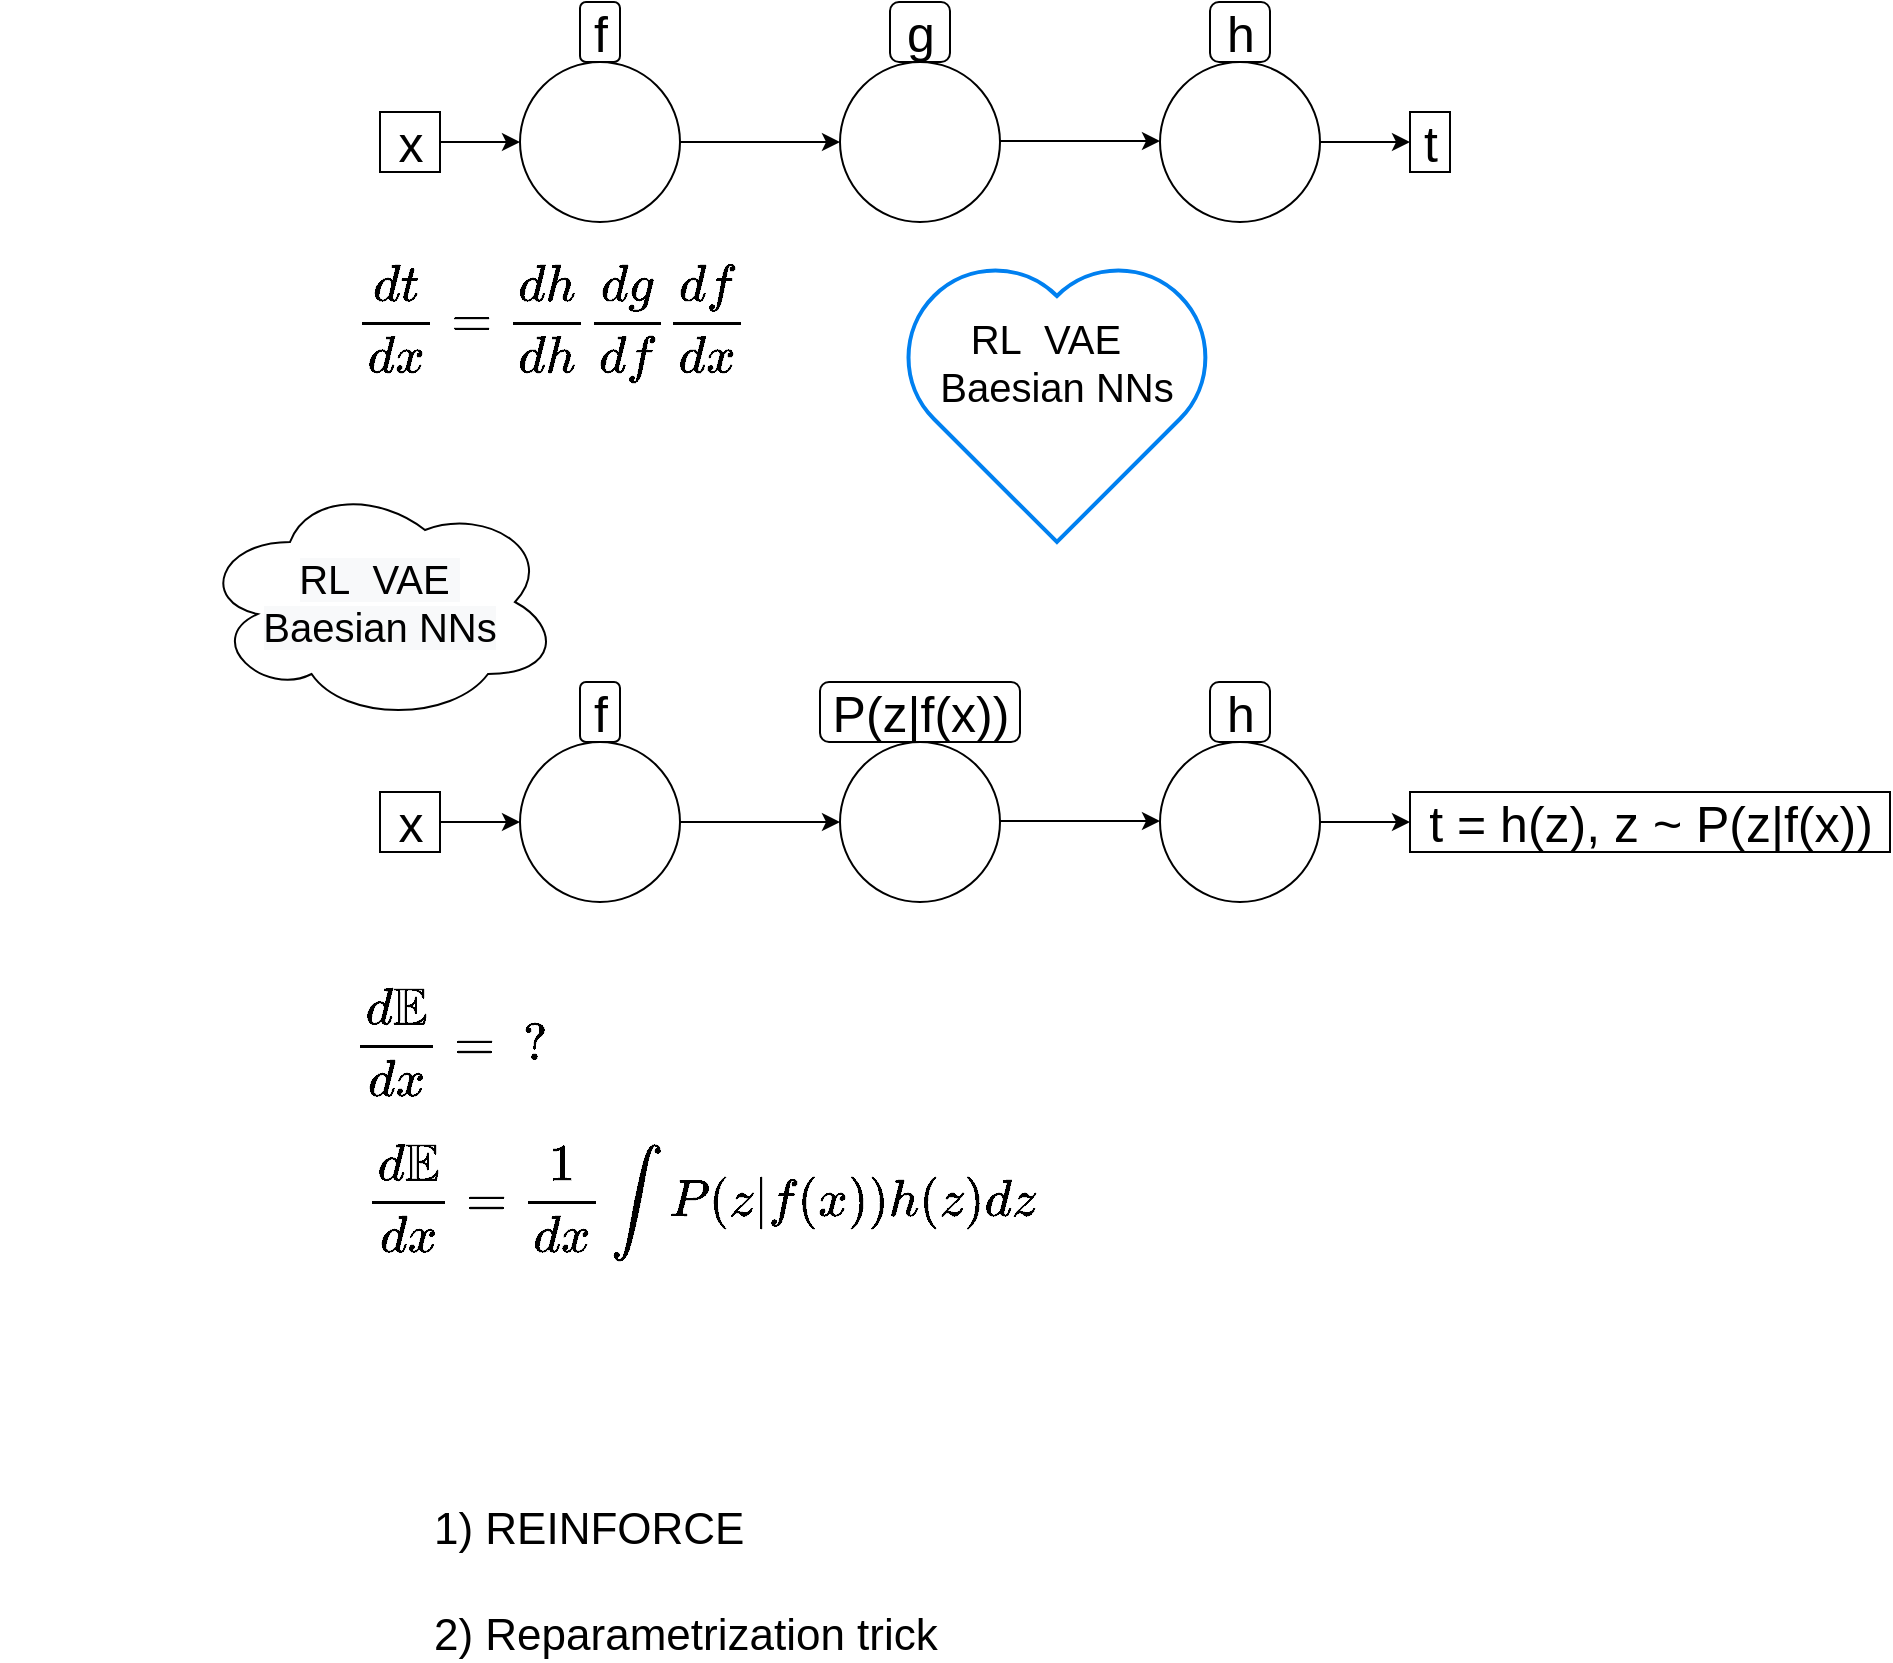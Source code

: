 <mxfile version="13.10.4" type="github"><diagram id="Gkt4l7IuWjfQlbtYR7Q4" name="Page-1"><mxGraphModel dx="1891" dy="516" grid="1" gridSize="10" guides="1" tooltips="1" connect="1" arrows="1" fold="1" page="1" pageScale="1" pageWidth="827" pageHeight="1169" math="1" shadow="0"><root><mxCell id="0"/><mxCell id="1" parent="0"/><mxCell id="qXdCT25wJeQhrunfbjSf-1" value="" style="ellipse;whiteSpace=wrap;html=1;aspect=fixed;" vertex="1" parent="1"><mxGeometry x="160" y="420" width="80" height="80" as="geometry"/></mxCell><mxCell id="qXdCT25wJeQhrunfbjSf-2" value="" style="ellipse;whiteSpace=wrap;html=1;aspect=fixed;" vertex="1" parent="1"><mxGeometry x="320" y="420" width="80" height="80" as="geometry"/></mxCell><mxCell id="qXdCT25wJeQhrunfbjSf-19" value="" style="edgeStyle=orthogonalEdgeStyle;rounded=0;orthogonalLoop=1;jettySize=auto;html=1;" edge="1" parent="1" source="qXdCT25wJeQhrunfbjSf-3"><mxGeometry relative="1" as="geometry"><mxPoint x="605" y="460" as="targetPoint"/></mxGeometry></mxCell><mxCell id="qXdCT25wJeQhrunfbjSf-3" value="" style="ellipse;whiteSpace=wrap;html=1;aspect=fixed;" vertex="1" parent="1"><mxGeometry x="480" y="420" width="80" height="80" as="geometry"/></mxCell><mxCell id="qXdCT25wJeQhrunfbjSf-4" value="" style="endArrow=classic;html=1;exitX=1;exitY=0.5;exitDx=0;exitDy=0;entryX=0;entryY=0.5;entryDx=0;entryDy=0;" edge="1" parent="1" source="qXdCT25wJeQhrunfbjSf-1" target="qXdCT25wJeQhrunfbjSf-2"><mxGeometry width="50" height="50" relative="1" as="geometry"><mxPoint x="470" y="580" as="sourcePoint"/><mxPoint x="520" y="530" as="targetPoint"/></mxGeometry></mxCell><mxCell id="qXdCT25wJeQhrunfbjSf-8" value="" style="endArrow=classic;html=1;exitX=1;exitY=0.5;exitDx=0;exitDy=0;entryX=0;entryY=0.5;entryDx=0;entryDy=0;" edge="1" parent="1"><mxGeometry width="50" height="50" relative="1" as="geometry"><mxPoint x="400" y="459.5" as="sourcePoint"/><mxPoint x="480" y="459.5" as="targetPoint"/></mxGeometry></mxCell><mxCell id="qXdCT25wJeQhrunfbjSf-16" value="" style="edgeStyle=orthogonalEdgeStyle;rounded=0;orthogonalLoop=1;jettySize=auto;html=1;" edge="1" parent="1" source="qXdCT25wJeQhrunfbjSf-14" target="qXdCT25wJeQhrunfbjSf-1"><mxGeometry relative="1" as="geometry"/></mxCell><mxCell id="qXdCT25wJeQhrunfbjSf-14" value="&lt;font size=&quot;1&quot;&gt;&lt;span style=&quot;font-size: 25px&quot;&gt;x&lt;/span&gt;&lt;/font&gt;" style="text;html=1;align=center;verticalAlign=middle;resizable=0;points=[];autosize=1;strokeColor=#000000;" vertex="1" parent="1"><mxGeometry x="90" y="445" width="30" height="30" as="geometry"/></mxCell><mxCell id="qXdCT25wJeQhrunfbjSf-20" value="&lt;font style=&quot;font-size: 25px&quot;&gt;t = h(z), z ~ P(z|f(x))&lt;/font&gt;" style="text;html=1;align=center;verticalAlign=middle;resizable=0;points=[];autosize=1;strokeColor=#000000;" vertex="1" parent="1"><mxGeometry x="605" y="445" width="240" height="30" as="geometry"/></mxCell><mxCell id="qXdCT25wJeQhrunfbjSf-21" value="&lt;font size=&quot;1&quot;&gt;&lt;span style=&quot;font-size: 25px&quot;&gt;f&lt;/span&gt;&lt;/font&gt;" style="text;html=1;align=center;verticalAlign=middle;resizable=0;points=[];autosize=1;strokeColor=#000000;rounded=1;" vertex="1" parent="1"><mxGeometry x="190" y="390" width="20" height="30" as="geometry"/></mxCell><mxCell id="qXdCT25wJeQhrunfbjSf-23" value="&lt;span style=&quot;font-size: 25px&quot;&gt;P(z|f(x))&lt;/span&gt;" style="text;html=1;align=center;verticalAlign=middle;resizable=0;points=[];autosize=1;strokeColor=#000000;rounded=1;" vertex="1" parent="1"><mxGeometry x="310" y="390" width="100" height="30" as="geometry"/></mxCell><mxCell id="qXdCT25wJeQhrunfbjSf-24" value="&lt;span style=&quot;font-size: 25px&quot;&gt;h&lt;/span&gt;" style="text;html=1;align=center;verticalAlign=middle;resizable=0;points=[];autosize=1;strokeColor=#000000;rounded=1;" vertex="1" parent="1"><mxGeometry x="505" y="390" width="30" height="30" as="geometry"/></mxCell><mxCell id="qXdCT25wJeQhrunfbjSf-36" value="" style="ellipse;whiteSpace=wrap;html=1;aspect=fixed;" vertex="1" parent="1"><mxGeometry x="160" y="80" width="80" height="80" as="geometry"/></mxCell><mxCell id="qXdCT25wJeQhrunfbjSf-37" value="" style="ellipse;whiteSpace=wrap;html=1;aspect=fixed;" vertex="1" parent="1"><mxGeometry x="320" y="80" width="80" height="80" as="geometry"/></mxCell><mxCell id="qXdCT25wJeQhrunfbjSf-38" value="" style="edgeStyle=orthogonalEdgeStyle;rounded=0;orthogonalLoop=1;jettySize=auto;html=1;" edge="1" parent="1" source="qXdCT25wJeQhrunfbjSf-39"><mxGeometry relative="1" as="geometry"><mxPoint x="605" y="120" as="targetPoint"/></mxGeometry></mxCell><mxCell id="qXdCT25wJeQhrunfbjSf-39" value="" style="ellipse;whiteSpace=wrap;html=1;aspect=fixed;" vertex="1" parent="1"><mxGeometry x="480" y="80" width="80" height="80" as="geometry"/></mxCell><mxCell id="qXdCT25wJeQhrunfbjSf-40" value="" style="endArrow=classic;html=1;exitX=1;exitY=0.5;exitDx=0;exitDy=0;entryX=0;entryY=0.5;entryDx=0;entryDy=0;" edge="1" parent="1" source="qXdCT25wJeQhrunfbjSf-36" target="qXdCT25wJeQhrunfbjSf-37"><mxGeometry width="50" height="50" relative="1" as="geometry"><mxPoint x="470" y="240" as="sourcePoint"/><mxPoint x="520" y="190" as="targetPoint"/></mxGeometry></mxCell><mxCell id="qXdCT25wJeQhrunfbjSf-41" value="" style="endArrow=classic;html=1;exitX=1;exitY=0.5;exitDx=0;exitDy=0;entryX=0;entryY=0.5;entryDx=0;entryDy=0;" edge="1" parent="1"><mxGeometry width="50" height="50" relative="1" as="geometry"><mxPoint x="400" y="119.5" as="sourcePoint"/><mxPoint x="480" y="119.5" as="targetPoint"/></mxGeometry></mxCell><mxCell id="qXdCT25wJeQhrunfbjSf-42" value="" style="edgeStyle=orthogonalEdgeStyle;rounded=0;orthogonalLoop=1;jettySize=auto;html=1;" edge="1" parent="1" source="qXdCT25wJeQhrunfbjSf-43" target="qXdCT25wJeQhrunfbjSf-36"><mxGeometry relative="1" as="geometry"/></mxCell><mxCell id="qXdCT25wJeQhrunfbjSf-43" value="&lt;font size=&quot;1&quot;&gt;&lt;span style=&quot;font-size: 25px&quot;&gt;x&lt;/span&gt;&lt;/font&gt;" style="text;html=1;align=center;verticalAlign=middle;resizable=0;points=[];autosize=1;strokeColor=#000000;" vertex="1" parent="1"><mxGeometry x="90" y="105" width="30" height="30" as="geometry"/></mxCell><mxCell id="qXdCT25wJeQhrunfbjSf-44" value="&lt;font style=&quot;font-size: 25px&quot;&gt;t&lt;/font&gt;" style="text;html=1;align=center;verticalAlign=middle;resizable=0;points=[];autosize=1;strokeColor=#000000;" vertex="1" parent="1"><mxGeometry x="605" y="105" width="20" height="30" as="geometry"/></mxCell><mxCell id="qXdCT25wJeQhrunfbjSf-45" value="&lt;font size=&quot;1&quot;&gt;&lt;span style=&quot;font-size: 25px&quot;&gt;f&lt;/span&gt;&lt;/font&gt;" style="text;html=1;align=center;verticalAlign=middle;resizable=0;points=[];autosize=1;strokeColor=#000000;rounded=1;" vertex="1" parent="1"><mxGeometry x="190" y="50" width="20" height="30" as="geometry"/></mxCell><mxCell id="qXdCT25wJeQhrunfbjSf-46" value="&lt;span style=&quot;font-size: 25px&quot;&gt;g&lt;/span&gt;" style="text;html=1;align=center;verticalAlign=middle;resizable=0;points=[];autosize=1;strokeColor=#000000;rounded=1;" vertex="1" parent="1"><mxGeometry x="345" y="50" width="30" height="30" as="geometry"/></mxCell><mxCell id="qXdCT25wJeQhrunfbjSf-47" value="&lt;span style=&quot;font-size: 25px&quot;&gt;h&lt;/span&gt;" style="text;html=1;align=center;verticalAlign=middle;resizable=0;points=[];autosize=1;strokeColor=#000000;rounded=1;" vertex="1" parent="1"><mxGeometry x="505" y="50" width="30" height="30" as="geometry"/></mxCell><mxCell id="qXdCT25wJeQhrunfbjSf-51" value="&lt;font style=&quot;font-size: 22px&quot;&gt;$$&lt;br&gt;\dfrac{dt}{dx} = \dfrac{dh}{dh}\dfrac{dg}{df}\dfrac{df}{dx}&lt;br&gt;$$&lt;/font&gt;" style="text;html=1;align=center;verticalAlign=middle;resizable=0;points=[];autosize=1;" vertex="1" parent="1"><mxGeometry x="-100" y="180" width="550" height="60" as="geometry"/></mxCell><mxCell id="qXdCT25wJeQhrunfbjSf-53" value="&lt;font style=&quot;font-size: 22px&quot;&gt;$$&lt;br&gt;\dfrac{d\mathbb{E}}{dx} =\ ?&lt;br&gt;$$&lt;/font&gt;" style="text;html=1;align=center;verticalAlign=middle;resizable=0;points=[];autosize=1;" vertex="1" parent="1"><mxGeometry x="-20" y="540" width="290" height="60" as="geometry"/></mxCell><mxCell id="qXdCT25wJeQhrunfbjSf-54" value="&lt;font style=&quot;font-size: 22px&quot;&gt;$$&lt;br&gt;\dfrac{d\mathbb{E}}{dx} =&amp;nbsp;\dfrac{1}{dx}\int{P(z|f(x))h(z)dz}&lt;br&gt;$$&lt;/font&gt;" style="text;html=1;align=center;verticalAlign=middle;resizable=0;points=[];autosize=1;" vertex="1" parent="1"><mxGeometry x="-35" y="620" width="570" height="60" as="geometry"/></mxCell><mxCell id="qXdCT25wJeQhrunfbjSf-55" value="&lt;font style=&quot;font-size: 22px&quot;&gt;1) REINFORCE&lt;br&gt;&lt;br&gt;2) Reparametrization trick&lt;/font&gt;" style="text;html=1;align=left;verticalAlign=middle;resizable=0;points=[];autosize=1;" vertex="1" parent="1"><mxGeometry x="115" y="810" width="270" height="60" as="geometry"/></mxCell><mxCell id="qXdCT25wJeQhrunfbjSf-57" value="&lt;span style=&quot;color: rgb(0 , 0 , 0) ; font-family: &amp;#34;helvetica&amp;#34; ; font-size: 20px ; font-style: normal ; font-weight: 400 ; letter-spacing: normal ; text-align: center ; text-indent: 0px ; text-transform: none ; word-spacing: 0px ; background-color: rgb(248 , 249 , 250) ; display: inline ; float: none&quot;&gt;RL&amp;nbsp; VAE&amp;nbsp; &lt;br&gt;Baesian NNs&lt;/span&gt;" style="ellipse;shape=cloud;whiteSpace=wrap;html=1;rounded=1;strokeColor=#000000;" vertex="1" parent="1"><mxGeometry y="290" width="180" height="120" as="geometry"/></mxCell><mxCell id="qXdCT25wJeQhrunfbjSf-60" value="" style="html=1;verticalLabelPosition=bottom;align=center;labelBackgroundColor=#ffffff;verticalAlign=top;strokeWidth=2;strokeColor=#0080F0;shadow=0;dashed=0;shape=mxgraph.ios7.icons.heart;rounded=1;" vertex="1" parent="1"><mxGeometry x="350" y="180" width="156.92" height="140" as="geometry"/></mxCell><mxCell id="qXdCT25wJeQhrunfbjSf-61" value="&lt;span style=&quot;font-family: &amp;#34;helvetica&amp;#34; ; font-size: 20px&quot;&gt;RL&amp;nbsp; VAE&amp;nbsp;&amp;nbsp;&lt;/span&gt;&lt;br style=&quot;font-family: &amp;#34;helvetica&amp;#34; ; font-size: 20px&quot;&gt;&lt;span style=&quot;font-family: &amp;#34;helvetica&amp;#34; ; font-size: 20px&quot;&gt;Baesian NNs&lt;/span&gt;" style="text;html=1;align=center;verticalAlign=middle;resizable=0;points=[];autosize=1;" vertex="1" parent="1"><mxGeometry x="363.46" y="210" width="130" height="40" as="geometry"/></mxCell></root></mxGraphModel></diagram></mxfile>